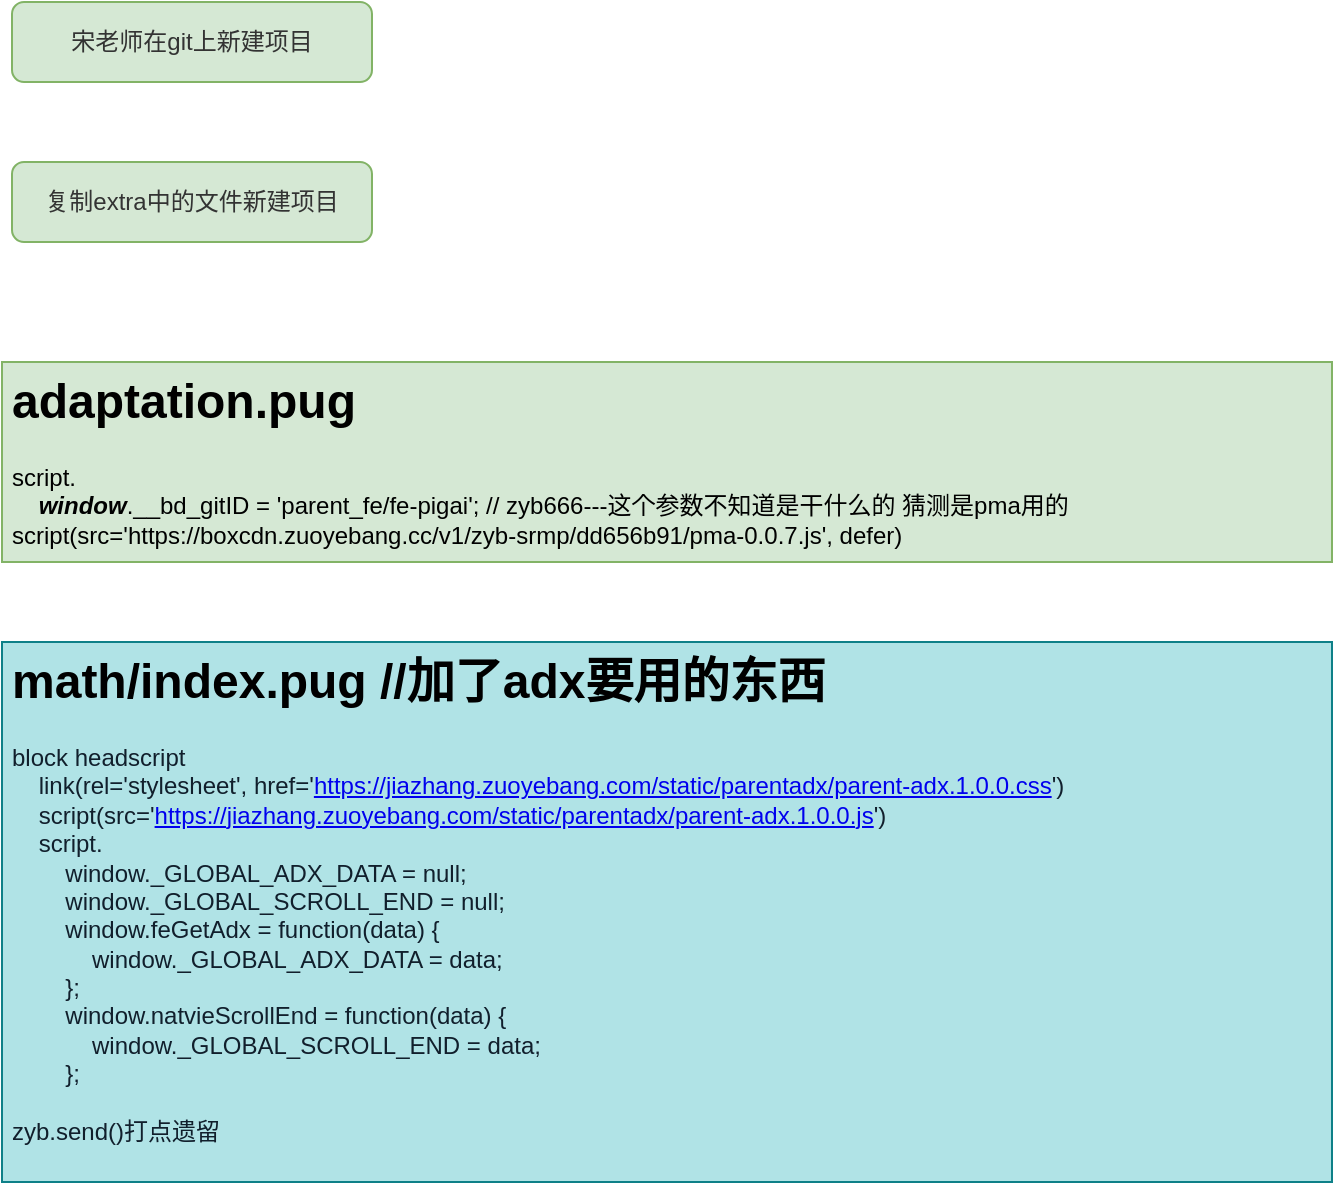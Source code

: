 <mxfile version="14.2.3" type="github">
  <diagram id="uZtWq5dA2kiW7C4pv2Wi" name="Page-1">
    <mxGraphModel dx="880" dy="590" grid="1" gridSize="10" guides="1" tooltips="1" connect="1" arrows="1" fold="1" page="1" pageScale="1" pageWidth="1027" pageHeight="1169" math="0" shadow="0">
      <root>
        <mxCell id="0" />
        <mxCell id="1" parent="0" />
        <mxCell id="tKXeB_8AEM6nexIG0XaB-1" value="&lt;span&gt;&lt;font color=&quot;#333333&quot;&gt;宋老师在git上新建项目&lt;/font&gt;&lt;/span&gt;" style="rounded=1;whiteSpace=wrap;html=1;fillColor=#d5e8d4;strokeColor=#82b366;" parent="1" vertex="1">
          <mxGeometry x="210" y="40" width="180" height="40" as="geometry" />
        </mxCell>
        <mxCell id="tKXeB_8AEM6nexIG0XaB-2" value="&lt;font color=&quot;#333333&quot;&gt;复制extra中的文件新建项目&lt;/font&gt;" style="rounded=1;whiteSpace=wrap;html=1;fillColor=#d5e8d4;strokeColor=#82b366;" parent="1" vertex="1">
          <mxGeometry x="210" y="120" width="180" height="40" as="geometry" />
        </mxCell>
        <mxCell id="tKXeB_8AEM6nexIG0XaB-4" value="&lt;h1&gt;adaptation.pug&lt;/h1&gt;&lt;blockquote&gt;&lt;/blockquote&gt;script.&lt;br&gt;&lt;span style=&quot;font-weight: bold ; font-style: italic&quot;&gt;&amp;nbsp; &amp;nbsp; window&lt;/span&gt;.__bd_gitID = &#39;parent_fe/fe-pigai&#39;; // zyb666---这个参数不知道是干什么的 猜测是pma用的&lt;br&gt;script(src=&#39;https://boxcdn.zuoyebang.cc/v1/zyb-srmp/dd656b91/pma-0.0.7.js&#39;, defer)" style="text;html=1;strokeColor=#82b366;fillColor=#d5e8d4;spacing=5;spacingTop=-20;whiteSpace=wrap;overflow=hidden;rounded=0;rotation=0;" parent="1" vertex="1">
          <mxGeometry x="205" y="220" width="665" height="100" as="geometry" />
        </mxCell>
        <mxCell id="tKXeB_8AEM6nexIG0XaB-5" value="&lt;h1&gt;math/index.pug //加了adx要用的东西&lt;/h1&gt;&lt;font&gt;&lt;span style=&quot;font-size: 12px ; color: rgb(17 , 31 , 44)&quot;&gt;block headscript&lt;/span&gt;&lt;br style=&quot;box-sizing: border-box ; color: rgb(17 , 31 , 44)&quot;&gt;&lt;span style=&quot;font-size: 12px ; color: rgb(17 , 31 , 44)&quot;&gt;&amp;nbsp; &amp;nbsp; link(rel=&#39;stylesheet&#39;, href=&#39;&lt;/span&gt;&lt;a href=&quot;https://jiazhang.zuoyebang.com/static/parentadx/parent-adx.1.0.0.css&quot; target=&quot;_blank&quot; style=&quot;font-size: 12px ; box-sizing: border-box ; outline: none ; cursor: pointer ; transition: all 0.3s ease 0s&quot;&gt;https://jiazhang.zuoyebang.com/static/parentadx/parent-adx.1.0.0.css&lt;/a&gt;&lt;span style=&quot;font-size: 12px ; color: rgb(17 , 31 , 44)&quot;&gt;&#39;)&amp;nbsp;&lt;/span&gt;&lt;br style=&quot;box-sizing: border-box ; color: rgb(17 , 31 , 44)&quot;&gt;&lt;span style=&quot;font-size: 12px ; color: rgb(17 , 31 , 44)&quot;&gt;&amp;nbsp; &amp;nbsp; script(src=&#39;&lt;/span&gt;&lt;a href=&quot;https://jiazhang.zuoyebang.com/static/parentadx/parent-adx.1.0.0.js&quot; target=&quot;_blank&quot; style=&quot;font-size: 12px ; box-sizing: border-box ; outline: none ; cursor: pointer ; transition: all 0.3s ease 0s&quot;&gt;https://jiazhang.zuoyebang.com/static/parentadx/parent-adx.1.0.0.js&lt;/a&gt;&lt;span style=&quot;font-size: 12px ; color: rgb(17 , 31 , 44)&quot;&gt;&#39;)&lt;br&gt;&lt;/span&gt;&lt;/font&gt;&lt;blockquote style=&quot;margin: 0 0 0 40px ; border: none ; padding: 0px&quot;&gt;&lt;/blockquote&gt;&lt;blockquote style=&quot;margin: 0 0 0 40px ; border: none ; padding: 0px&quot;&gt;&lt;/blockquote&gt;&lt;span style=&quot;color: rgb(17 , 31 , 44)&quot;&gt;&amp;nbsp; &amp;nbsp; script.&lt;/span&gt;&lt;br&gt;&lt;blockquote style=&quot;margin: 0 0 0 40px ; border: none ; padding: 0px&quot;&gt;&lt;/blockquote&gt;&lt;span style=&quot;color: rgb(17 , 31 , 44)&quot;&gt;&amp;nbsp; &amp;nbsp; &amp;nbsp; &amp;nbsp; window._GLOBAL_ADX_DATA = null;&lt;/span&gt;&lt;br&gt;&lt;blockquote style=&quot;margin: 0 0 0 40px ; border: none ; padding: 0px&quot;&gt;&lt;/blockquote&gt;&lt;span style=&quot;color: rgb(17 , 31 , 44)&quot;&gt;&amp;nbsp; &amp;nbsp; &amp;nbsp; &amp;nbsp; window._GLOBAL_SCROLL_END = null;&lt;/span&gt;&lt;br&gt;&lt;blockquote style=&quot;margin: 0 0 0 40px ; border: none ; padding: 0px&quot;&gt;&lt;/blockquote&gt;&lt;span style=&quot;color: rgb(17 , 31 , 44)&quot;&gt;&amp;nbsp; &amp;nbsp; &amp;nbsp; &amp;nbsp; window.feGetAdx = function(data) {&lt;/span&gt;&lt;br&gt;&lt;blockquote style=&quot;margin: 0 0 0 40px ; border: none ; padding: 0px&quot;&gt;&lt;/blockquote&gt;&lt;span style=&quot;color: rgb(17 , 31 , 44)&quot;&gt;&amp;nbsp; &amp;nbsp; &amp;nbsp; &amp;nbsp; &amp;nbsp; &amp;nbsp; window._GLOBAL_ADX_DATA = data;&lt;/span&gt;&lt;br&gt;&lt;blockquote style=&quot;margin: 0 0 0 40px ; border: none ; padding: 0px&quot;&gt;&lt;/blockquote&gt;&lt;span style=&quot;color: rgb(17 , 31 , 44)&quot;&gt;&amp;nbsp; &amp;nbsp; &amp;nbsp; &amp;nbsp; };&lt;/span&gt;&lt;br&gt;&lt;blockquote style=&quot;margin: 0 0 0 40px ; border: none ; padding: 0px&quot;&gt;&lt;/blockquote&gt;&lt;span style=&quot;color: rgb(17 , 31 , 44)&quot;&gt;&amp;nbsp; &amp;nbsp; &amp;nbsp; &amp;nbsp; window.natvieScrollEnd = function(data) {&lt;/span&gt;&lt;br&gt;&lt;blockquote style=&quot;margin: 0 0 0 40px ; border: none ; padding: 0px&quot;&gt;&lt;/blockquote&gt;&lt;span style=&quot;color: rgb(17 , 31 , 44)&quot;&gt;&amp;nbsp; &amp;nbsp; &amp;nbsp; &amp;nbsp; &amp;nbsp; &amp;nbsp; window._GLOBAL_SCROLL_END = data;&lt;/span&gt;&lt;br&gt;&lt;font&gt;&lt;span style=&quot;font-size: 12px ; color: rgb(17 , 31 , 44)&quot;&gt;&amp;nbsp; &amp;nbsp; &amp;nbsp; &amp;nbsp; };&lt;br&gt;&lt;br&gt;zyb.send()打点遗留&lt;br&gt;&lt;/span&gt;&lt;/font&gt;&lt;blockquote style=&quot;margin: 0 0 0 40px ; border: none ; padding: 0px&quot;&gt;&lt;/blockquote&gt;&lt;blockquote style=&quot;margin: 0 0 0 40px ; border: none ; padding: 0px&quot;&gt;&lt;/blockquote&gt;&lt;blockquote style=&quot;margin: 0 0 0 40px ; border: none ; padding: 0px&quot;&gt;&lt;/blockquote&gt;&lt;blockquote style=&quot;margin: 0 0 0 40px ; border: none ; padding: 0px&quot;&gt;&lt;/blockquote&gt;&lt;blockquote style=&quot;margin: 0 0 0 40px ; border: none ; padding: 0px&quot;&gt;&lt;/blockquote&gt;&lt;blockquote style=&quot;margin: 0 0 0 40px ; border: none ; padding: 0px&quot;&gt;&lt;/blockquote&gt;&lt;blockquote style=&quot;margin: 0 0 0 40px ; border: none ; padding: 0px&quot;&gt;&lt;/blockquote&gt;&lt;blockquote&gt;&lt;/blockquote&gt;" style="text;html=1;strokeColor=#0e8088;fillColor=#b0e3e6;spacing=5;spacingTop=-20;whiteSpace=wrap;overflow=hidden;rounded=0;rotation=0;" parent="1" vertex="1">
          <mxGeometry x="205" y="360" width="665" height="270" as="geometry" />
        </mxCell>
      </root>
    </mxGraphModel>
  </diagram>
</mxfile>
